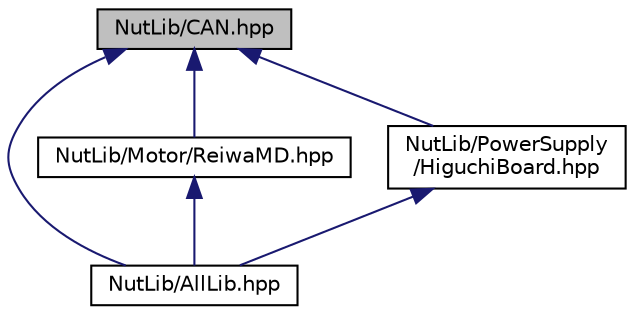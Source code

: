 digraph "NutLib/CAN.hpp"
{
 // LATEX_PDF_SIZE
  edge [fontname="Helvetica",fontsize="10",labelfontname="Helvetica",labelfontsize="10"];
  node [fontname="Helvetica",fontsize="10",shape=record];
  Node1 [label="NutLib/CAN.hpp",height=0.2,width=0.4,color="black", fillcolor="grey75", style="filled", fontcolor="black",tooltip="CANのヘルパ"];
  Node1 -> Node2 [dir="back",color="midnightblue",fontsize="10",style="solid",fontname="Helvetica"];
  Node2 [label="NutLib/AllLib.hpp",height=0.2,width=0.4,color="black", fillcolor="white", style="filled",URL="$db/d03/_all_lib_8hpp.html",tooltip="ライブラリの全ファイルをインクルードする  主にデバッグ用"];
  Node1 -> Node3 [dir="back",color="midnightblue",fontsize="10",style="solid",fontname="Helvetica"];
  Node3 [label="NutLib/Motor/ReiwaMD.hpp",height=0.2,width=0.4,color="black", fillcolor="white", style="filled",URL="$d7/d12/_reiwa_m_d_8hpp.html",tooltip="令和MD"];
  Node3 -> Node2 [dir="back",color="midnightblue",fontsize="10",style="solid",fontname="Helvetica"];
  Node1 -> Node4 [dir="back",color="midnightblue",fontsize="10",style="solid",fontname="Helvetica"];
  Node4 [label="NutLib/PowerSupply\l/HiguchiBoard.hpp",height=0.2,width=0.4,color="black", fillcolor="white", style="filled",URL="$da/da5/_higuchi_board_8hpp.html",tooltip="電源制御基板\"樋口\""];
  Node4 -> Node2 [dir="back",color="midnightblue",fontsize="10",style="solid",fontname="Helvetica"];
}
